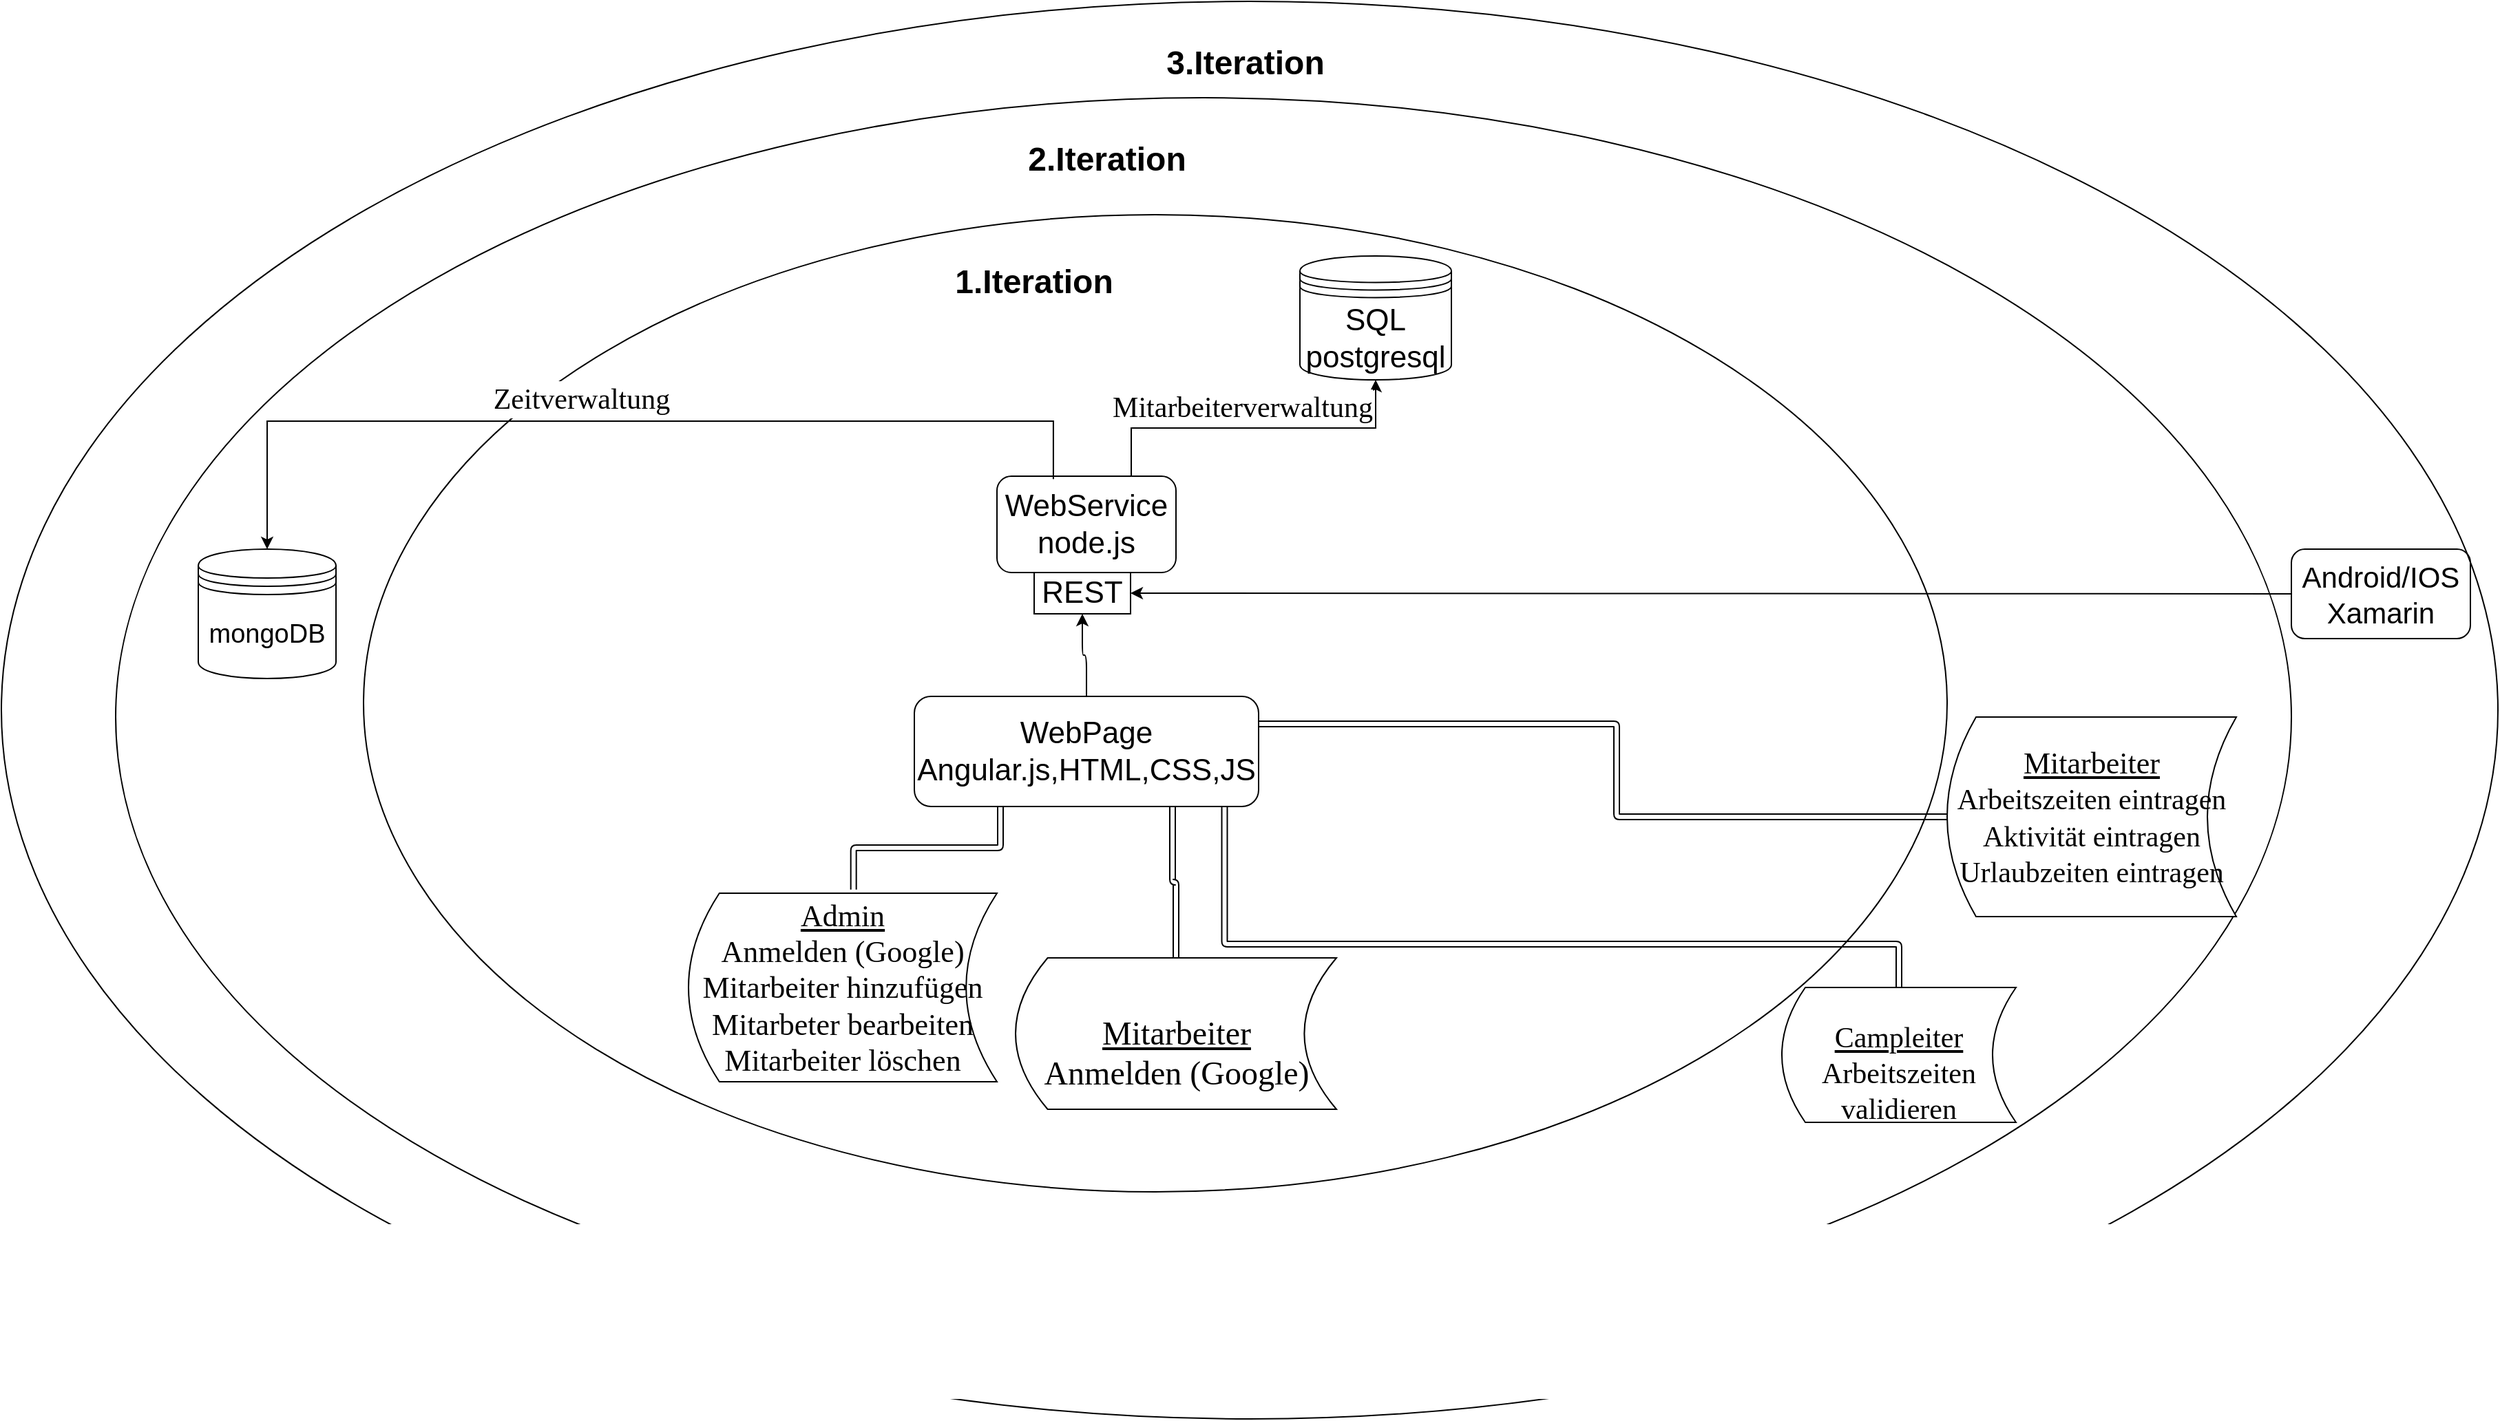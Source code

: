 <mxfile version="12.2.7" type="device" pages="1"><diagram id="NraydkQrX5jhsPu2_bsE" name="Page-1"><mxGraphModel dx="2858" dy="2268" grid="1" gridSize="10" guides="1" tooltips="1" connect="1" arrows="1" fold="1" page="1" pageScale="1" pageWidth="827" pageHeight="1169" math="0" shadow="0"><root><mxCell id="0"/><mxCell id="1" parent="0"/><mxCell id="IHuf2INANU1MoiqlB33M-42" value="" style="ellipse;whiteSpace=wrap;html=1;fillColor=none;fontSize=12;fontColor=#000000;" parent="1" vertex="1"><mxGeometry x="-63" y="-195" width="1813" height="1030" as="geometry"/></mxCell><mxCell id="IHuf2INANU1MoiqlB33M-36" value="" style="ellipse;whiteSpace=wrap;html=1;fillColor=none;fontSize=12;fontColor=#FFFFFF;" parent="1" vertex="1"><mxGeometry x="20" y="-125" width="1580" height="900" as="geometry"/></mxCell><mxCell id="IHuf2INANU1MoiqlB33M-23" value="" style="ellipse;whiteSpace=wrap;html=1;fillColor=none;fontSize=12;fontColor=#FFFFFF;" parent="1" vertex="1"><mxGeometry x="200" y="-40" width="1150" height="710" as="geometry"/></mxCell><mxCell id="IHuf2INANU1MoiqlB33M-2" value="&lt;div style=&quot;font-size: 22px;&quot;&gt;SQL&lt;/div&gt;postgresql " style="shape=datastore;whiteSpace=wrap;html=1;fontSize=22;" parent="1" vertex="1"><mxGeometry x="880" y="-10" width="110" height="90" as="geometry"/></mxCell><mxCell id="IHuf2INANU1MoiqlB33M-4" value="&lt;div style=&quot;font-size: 22px;&quot;&gt;WebService&lt;/div&gt;&lt;div style=&quot;font-size: 22px;&quot;&gt;node.js &lt;br style=&quot;font-size: 22px;&quot;&gt;&lt;/div&gt;" style="rounded=1;whiteSpace=wrap;html=1;fontSize=22;" parent="1" vertex="1"><mxGeometry x="660" y="150" width="130" height="70" as="geometry"/></mxCell><mxCell id="IHuf2INANU1MoiqlB33M-5" value="REST" style="rounded=0;whiteSpace=wrap;html=1;fontSize=22;" parent="1" vertex="1"><mxGeometry x="687" y="220" width="70" height="30" as="geometry"/></mxCell><mxCell id="IHuf2INANU1MoiqlB33M-7" value="" style="endArrow=classic;startArrow=none;html=1;entryX=0.5;entryY=1;entryDx=0;entryDy=0;exitX=0.5;exitY=0;exitDx=0;exitDy=0;startFill=0;edgeStyle=elbowEdgeStyle;elbow=vertical;fontSize=16;" parent="1" source="IHuf2INANU1MoiqlB33M-8" target="IHuf2INANU1MoiqlB33M-5" edge="1"><mxGeometry width="50" height="50" relative="1" as="geometry"><mxPoint x="310" y="550" as="sourcePoint"/><mxPoint x="340" y="470" as="targetPoint"/></mxGeometry></mxCell><mxCell id="IHuf2INANU1MoiqlB33M-8" value="&lt;div style=&quot;font-size: 22px;&quot;&gt;WebPage&lt;/div&gt;&lt;div style=&quot;font-size: 22px;&quot;&gt;Angular.js,HTML,CSS,JS&lt;br style=&quot;font-size: 22px;&quot;&gt;&lt;/div&gt;" style="rounded=1;whiteSpace=wrap;html=1;fontSize=22;" parent="1" vertex="1"><mxGeometry x="600" y="310" width="250" height="80" as="geometry"/></mxCell><mxCell id="IHuf2INANU1MoiqlB33M-9" value="" style="endArrow=classic;startArrow=none;html=1;entryX=0.5;entryY=1;entryDx=0;entryDy=0;endFill=1;startFill=0;rounded=0;edgeStyle=elbowEdgeStyle;elbow=vertical;exitX=0.75;exitY=0;exitDx=0;exitDy=0;fontSize=16;" parent="1" target="IHuf2INANU1MoiqlB33M-2" edge="1" source="IHuf2INANU1MoiqlB33M-4"><mxGeometry width="50" height="50" relative="1" as="geometry"><mxPoint x="366" y="350" as="sourcePoint"/><mxPoint x="530" y="320" as="targetPoint"/></mxGeometry></mxCell><mxCell id="IHuf2INANU1MoiqlB33M-15" value="&lt;font style=&quot;font-size: 21px;&quot;&gt;&lt;font style=&quot;font-size: 21px;&quot; face=&quot;Times New Roman&quot;&gt;Mitarbeiterverwaltung&lt;/font&gt;&lt;br style=&quot;font-size: 21px;&quot;&gt;&lt;/font&gt;" style="text;html=1;resizable=0;points=[];align=center;verticalAlign=middle;labelBackgroundColor=#ffffff;rotation=0;fontSize=21;" parent="IHuf2INANU1MoiqlB33M-9" vertex="1" connectable="0"><mxGeometry x="-0.151" y="1" relative="1" as="geometry"><mxPoint x="10.5" y="-14.5" as="offset"/></mxGeometry></mxCell><mxCell id="IHuf2INANU1MoiqlB33M-10" value="" style="shape=link;html=1;startArrow=none;startFill=0;endArrow=classic;endFill=1;entryX=0.25;entryY=1;entryDx=0;entryDy=0;exitX=0.535;exitY=-0.019;exitDx=0;exitDy=0;exitPerimeter=0;edgeStyle=elbowEdgeStyle;elbow=vertical;fontSize=16;" parent="1" source="IHuf2INANU1MoiqlB33M-12" target="IHuf2INANU1MoiqlB33M-8" edge="1"><mxGeometry width="50" height="50" relative="1" as="geometry"><mxPoint x="220" y="690" as="sourcePoint"/><mxPoint x="290" y="640" as="targetPoint"/></mxGeometry></mxCell><mxCell id="IHuf2INANU1MoiqlB33M-12" value="&lt;div style=&quot;font-size: 22px;&quot; align=&quot;center&quot;&gt;&lt;font style=&quot;font-size: 22px;&quot; face=&quot;Garamond&quot;&gt;&lt;u style=&quot;font-size: 22px;&quot;&gt;Admin&lt;/u&gt;&lt;/font&gt;&lt;/div&gt;&lt;div style=&quot;font-size: 22px;&quot; align=&quot;center&quot;&gt;&lt;font style=&quot;font-size: 22px;&quot; face=&quot;Garamond&quot;&gt;Anmelden (Google)&lt;u style=&quot;font-size: 22px;&quot;&gt;&lt;br style=&quot;font-size: 22px;&quot;&gt;&lt;/u&gt;&lt;/font&gt;&lt;/div&gt;&lt;div style=&quot;font-size: 22px;&quot; align=&quot;center&quot;&gt;&lt;font style=&quot;font-size: 22px;&quot; face=&quot;Garamond&quot;&gt;Mitarbeiter hinzufügen &lt;br style=&quot;font-size: 22px;&quot;&gt;&lt;/font&gt;&lt;/div&gt;&lt;div style=&quot;font-size: 22px;&quot; align=&quot;center&quot;&gt;&lt;font style=&quot;font-size: 22px;&quot; face=&quot;Garamond&quot;&gt;Mitarbeter bearbeiten&lt;/font&gt;&lt;/div&gt;&lt;div style=&quot;font-size: 22px;&quot; align=&quot;center&quot;&gt;&lt;font style=&quot;font-size: 22px;&quot; face=&quot;Garamond&quot;&gt;Mitarbeiter löschen&lt;br style=&quot;font-size: 22px;&quot;&gt;&lt;/font&gt;&lt;/div&gt;" style="shape=dataStorage;whiteSpace=wrap;html=1;align=center;fontSize=22;" parent="1" vertex="1"><mxGeometry x="436" y="453" width="224" height="137" as="geometry"/></mxCell><mxCell id="IHuf2INANU1MoiqlB33M-13" value="&lt;div style=&quot;font-size: 24px;&quot;&gt;&lt;br style=&quot;font-size: 24px;&quot;&gt;&lt;/div&gt;&lt;div style=&quot;font-size: 24px;&quot;&gt;&lt;font style=&quot;font-size: 24px;&quot; face=&quot;Garamond&quot;&gt;&lt;u style=&quot;font-size: 24px;&quot;&gt;Mitarbeiter&lt;/u&gt;&lt;/font&gt;&lt;br style=&quot;font-size: 24px;&quot;&gt;&lt;/div&gt;&lt;font style=&quot;font-size: 24px;&quot; face=&quot;Garamond&quot;&gt;Anmelden (Google)&lt;br style=&quot;font-size: 24px;&quot;&gt;&lt;/font&gt;" style="shape=dataStorage;whiteSpace=wrap;html=1;align=center;fontSize=24;" parent="1" vertex="1"><mxGeometry x="673.5" y="500" width="233" height="110" as="geometry"/></mxCell><mxCell id="IHuf2INANU1MoiqlB33M-14" value="" style="shape=link;html=1;startArrow=none;startFill=0;endArrow=classic;endFill=1;entryX=0.5;entryY=0;entryDx=0;entryDy=0;exitX=0.75;exitY=1;exitDx=0;exitDy=0;edgeStyle=elbowEdgeStyle;elbow=vertical;fontSize=16;" parent="1" source="IHuf2INANU1MoiqlB33M-8" target="IHuf2INANU1MoiqlB33M-13" edge="1"><mxGeometry width="50" height="50" relative="1" as="geometry"><mxPoint x="360" y="690" as="sourcePoint"/><mxPoint x="410" y="640" as="targetPoint"/></mxGeometry></mxCell><mxCell id="IHuf2INANU1MoiqlB33M-17" value="" style="endArrow=classic;html=1;exitX=0.315;exitY=0.031;exitDx=0;exitDy=0;strokeColor=#000000;rounded=0;exitPerimeter=0;edgeStyle=elbowEdgeStyle;elbow=vertical;entryX=0.5;entryY=0;entryDx=0;entryDy=0;fontSize=16;" parent="1" source="IHuf2INANU1MoiqlB33M-4" target="IHuf2INANU1MoiqlB33M-18" edge="1"><mxGeometry width="50" height="50" relative="1" as="geometry"><mxPoint x="300" y="330" as="sourcePoint"/><mxPoint x="160" y="240" as="targetPoint"/><Array as="points"><mxPoint x="630" y="110"/></Array></mxGeometry></mxCell><mxCell id="IHuf2INANU1MoiqlB33M-19" value="&lt;font style=&quot;font-size: 21px;&quot; face=&quot;Times New Roman&quot;&gt;Zeitverwaltung&lt;/font&gt;" style="text;html=1;resizable=0;points=[];align=center;verticalAlign=middle;labelBackgroundColor=#ffffff;fontSize=21;" parent="IHuf2INANU1MoiqlB33M-17" vertex="1" connectable="0"><mxGeometry x="0.149" y="-2" relative="1" as="geometry"><mxPoint x="20" y="-14" as="offset"/></mxGeometry></mxCell><mxCell id="IHuf2INANU1MoiqlB33M-18" value="mongoDB" style="shape=datastore;whiteSpace=wrap;html=1;fontSize=19;" parent="1" vertex="1"><mxGeometry x="80" y="203" width="100" height="94" as="geometry"/></mxCell><mxCell id="IHuf2INANU1MoiqlB33M-24" value="&lt;h1 style=&quot;font-size: 24px&quot;&gt;&lt;font style=&quot;font-size: 24px&quot;&gt;1.Iteration&lt;/font&gt;&lt;/h1&gt;" style="text;html=1;strokeColor=none;fillColor=none;align=center;verticalAlign=middle;whiteSpace=wrap;rounded=0;fontSize=16;" parent="1" vertex="1"><mxGeometry x="667" y="-1" width="40" height="20" as="geometry"/></mxCell><mxCell id="IHuf2INANU1MoiqlB33M-28" value="&lt;div style=&quot;font-size: 22px&quot;&gt;&lt;font style=&quot;font-size: 22px&quot; face=&quot;Garamond&quot;&gt;&lt;u style=&quot;font-size: 22px&quot;&gt;Mitarbeiter&lt;/u&gt;&lt;/font&gt;&lt;br style=&quot;font-size: 22px&quot;&gt;&lt;/div&gt;&lt;div style=&quot;font-size: 22px&quot;&gt;&lt;font style=&quot;font-size: 21px&quot; face=&quot;Garamond&quot;&gt;Arbeitszeiten eintragen&lt;/font&gt;&lt;/div&gt;&lt;div style=&quot;font-size: 22px&quot;&gt;&lt;font style=&quot;font-size: 21px&quot; face=&quot;Garamond&quot;&gt;Aktivität eintragen&lt;/font&gt;&lt;/div&gt;&lt;div style=&quot;font-size: 22px&quot;&gt;&lt;font style=&quot;font-size: 21px&quot; face=&quot;Garamond&quot;&gt;Urlaubzeiten eintragen&lt;/font&gt;&lt;/div&gt;" style="shape=dataStorage;whiteSpace=wrap;html=1;align=center;fontSize=22;" parent="1" vertex="1"><mxGeometry x="1350" y="325" width="210" height="145" as="geometry"/></mxCell><mxCell id="IHuf2INANU1MoiqlB33M-29" value="&lt;div style=&quot;font-size: 21px;&quot;&gt;&lt;br style=&quot;font-size: 21px;&quot;&gt;&lt;/div&gt;&lt;div style=&quot;font-size: 21px;&quot;&gt;&lt;font style=&quot;font-size: 21px;&quot; face=&quot;Garamond&quot;&gt;&lt;u style=&quot;font-size: 21px;&quot;&gt;Campleiter&lt;/u&gt;&lt;/font&gt;&lt;br style=&quot;font-size: 21px;&quot;&gt;&lt;/div&gt;&lt;div style=&quot;font-size: 21px;&quot;&gt;&lt;font style=&quot;font-size: 21px;&quot; face=&quot;Garamond&quot;&gt;Arbeitszeiten validieren&lt;br style=&quot;font-size: 21px;&quot;&gt;&lt;/font&gt;&lt;/div&gt;" style="shape=dataStorage;whiteSpace=wrap;html=1;align=center;fontSize=21;" parent="1" vertex="1"><mxGeometry x="1230" y="521.5" width="170" height="98" as="geometry"/></mxCell><mxCell id="IHuf2INANU1MoiqlB33M-30" value="" style="shape=link;html=1;startArrow=none;startFill=0;endArrow=classic;endFill=1;strokeColor=#000000;fontSize=16;fontColor=#FFFFFF;exitX=1;exitY=0.25;exitDx=0;exitDy=0;entryX=0;entryY=0.5;entryDx=0;entryDy=0;edgeStyle=elbowEdgeStyle;" parent="1" source="IHuf2INANU1MoiqlB33M-8" target="IHuf2INANU1MoiqlB33M-28" edge="1"><mxGeometry width="50" height="50" relative="1" as="geometry"><mxPoint x="490" y="490" as="sourcePoint"/><mxPoint x="540" y="440" as="targetPoint"/><Array as="points"><mxPoint x="1110" y="425"/><mxPoint x="580" y="455"/><mxPoint x="780" y="495"/></Array></mxGeometry></mxCell><mxCell id="IHuf2INANU1MoiqlB33M-34" value="" style="shape=link;html=1;startArrow=none;startFill=0;endArrow=classic;endFill=1;strokeColor=#000000;fontSize=16;fontColor=#FFFFFF;entryX=0.901;entryY=1;entryDx=0;entryDy=0;edgeStyle=elbowEdgeStyle;elbow=vertical;entryPerimeter=0;" parent="1" source="IHuf2INANU1MoiqlB33M-29" target="IHuf2INANU1MoiqlB33M-8" edge="1"><mxGeometry width="50" height="50" relative="1" as="geometry"><mxPoint x="310" y="1030" as="sourcePoint"/><mxPoint x="360" y="980" as="targetPoint"/><Array as="points"><mxPoint x="920" y="490"/><mxPoint x="600" y="520"/><mxPoint x="450" y="493"/><mxPoint x="430" y="525"/><mxPoint x="570" y="540"/></Array></mxGeometry></mxCell><mxCell id="IHuf2INANU1MoiqlB33M-37" value="&lt;h1&gt;2.Iteration&lt;/h1&gt;" style="text;html=1;strokeColor=none;fillColor=none;align=center;verticalAlign=middle;whiteSpace=wrap;rounded=0;fontSize=12;fontColor=#000000;" parent="1" vertex="1"><mxGeometry x="720" y="-90" width="40" height="20" as="geometry"/></mxCell><mxCell id="IHuf2INANU1MoiqlB33M-40" value="" style="endArrow=classic;html=1;strokeColor=#000000;fontSize=16;fontColor=#000000;entryX=1;entryY=0.5;entryDx=0;entryDy=0;exitX=0;exitY=0.5;exitDx=0;exitDy=0;" parent="1" source="IHuf2INANU1MoiqlB33M-41" target="IHuf2INANU1MoiqlB33M-5" edge="1"><mxGeometry width="50" height="50" relative="1" as="geometry"><mxPoint x="1060" y="420" as="sourcePoint"/><mxPoint x="880" y="340" as="targetPoint"/></mxGeometry></mxCell><mxCell id="IHuf2INANU1MoiqlB33M-41" value="&lt;div style=&quot;font-size: 21px;&quot;&gt;Android/IOS&lt;/div&gt;&lt;div style=&quot;font-size: 21px;&quot;&gt;Xamarin&lt;br style=&quot;font-size: 21px;&quot;&gt;&lt;/div&gt;" style="rounded=1;whiteSpace=wrap;html=1;fillColor=none;fontSize=21;fontColor=#000000;" parent="1" vertex="1"><mxGeometry x="1600" y="203" width="130" height="65" as="geometry"/></mxCell><mxCell id="IHuf2INANU1MoiqlB33M-43" value="3.Iteration" style="text;strokeColor=none;fillColor=none;html=1;fontSize=24;fontStyle=1;verticalAlign=middle;align=center;" parent="1" vertex="1"><mxGeometry x="790" y="-170" width="100" height="40" as="geometry"/></mxCell></root></mxGraphModel></diagram></mxfile>